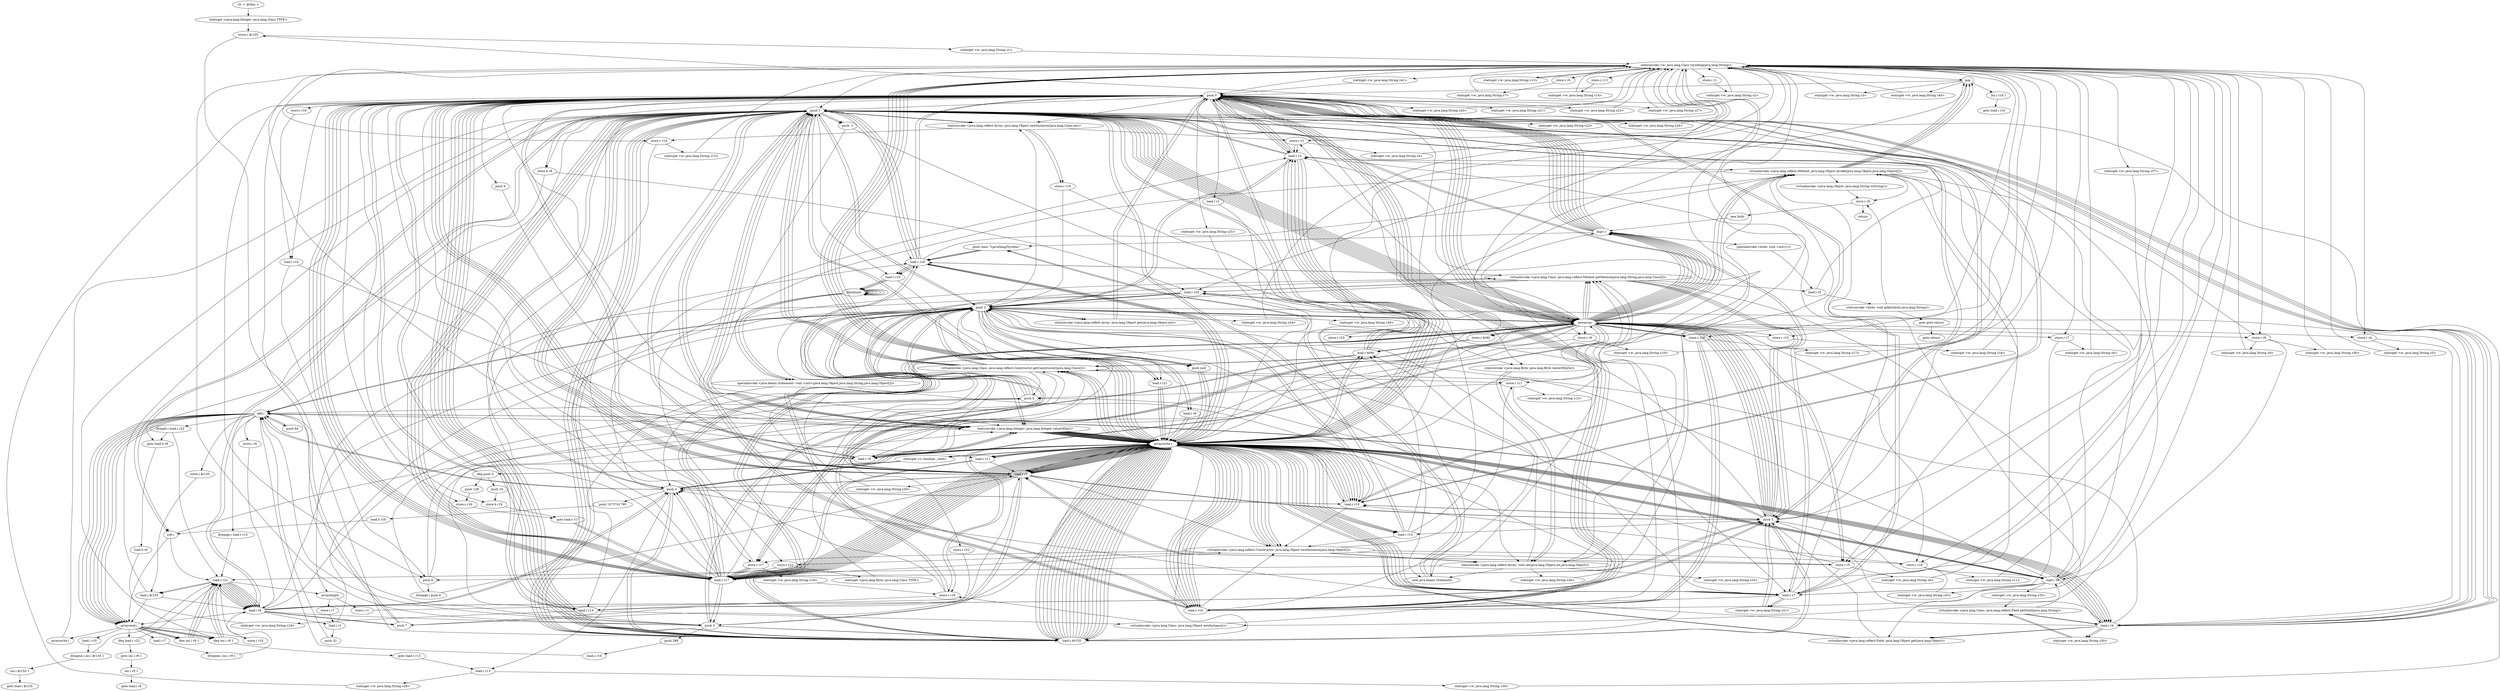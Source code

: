 digraph "" {
    "r0 := @this: s"
    "staticget <java.lang.Integer: java.lang.Class TYPE>"
    "r0 := @this: s"->"staticget <java.lang.Integer: java.lang.Class TYPE>";
    "store.r $r155"
    "staticget <java.lang.Integer: java.lang.Class TYPE>"->"store.r $r155";
    "staticget <w: java.lang.String s1>"
    "store.r $r155"->"staticget <w: java.lang.String s1>";
    "staticinvoke <w: java.lang.Class tzysdmq(java.lang.String)>"
    "staticget <w: java.lang.String s1>"->"staticinvoke <w: java.lang.Class tzysdmq(java.lang.String)>";
    "store.r r1"
    "staticinvoke <w: java.lang.Class tzysdmq(java.lang.String)>"->"store.r r1";
    "staticget <w: java.lang.String s2>"
    "store.r r1"->"staticget <w: java.lang.String s2>";
    "staticget <w: java.lang.String s2>"->"staticinvoke <w: java.lang.Class tzysdmq(java.lang.String)>";
    "pop"
    "staticinvoke <w: java.lang.Class tzysdmq(java.lang.String)>"->"pop";
    "staticget <w: java.lang.String s3>"
    "pop"->"staticget <w: java.lang.String s3>";
    "staticget <w: java.lang.String s3>"->"staticinvoke <w: java.lang.Class tzysdmq(java.lang.String)>";
    "store.r r3"
    "staticinvoke <w: java.lang.Class tzysdmq(java.lang.String)>"->"store.r r3";
    "staticget <w: java.lang.String s4>"
    "store.r r3"->"staticget <w: java.lang.String s4>";
    "staticget <w: java.lang.String s4>"->"staticinvoke <w: java.lang.Class tzysdmq(java.lang.String)>";
    "store.r r4"
    "staticinvoke <w: java.lang.Class tzysdmq(java.lang.String)>"->"store.r r4";
    "staticget <w: java.lang.String s5>"
    "store.r r4"->"staticget <w: java.lang.String s5>";
    "staticget <w: java.lang.String s5>"->"staticinvoke <w: java.lang.Class tzysdmq(java.lang.String)>";
    "store.r r5"
    "staticinvoke <w: java.lang.Class tzysdmq(java.lang.String)>"->"store.r r5";
    "staticget <w: java.lang.String s6>"
    "store.r r5"->"staticget <w: java.lang.String s6>";
    "staticget <w: java.lang.String s6>"->"staticinvoke <w: java.lang.Class tzysdmq(java.lang.String)>";
    "store.r r6"
    "staticinvoke <w: java.lang.Class tzysdmq(java.lang.String)>"->"store.r r6";
    "staticget <w: java.lang.String s7>"
    "store.r r6"->"staticget <w: java.lang.String s7>";
    "staticget <w: java.lang.String s7>"->"staticinvoke <w: java.lang.Class tzysdmq(java.lang.String)>";
    "store.r r7"
    "staticinvoke <w: java.lang.Class tzysdmq(java.lang.String)>"->"store.r r7";
    "staticget <w: java.lang.String s8>"
    "store.r r7"->"staticget <w: java.lang.String s8>";
    "staticget <w: java.lang.String s8>"->"staticinvoke <w: java.lang.Class tzysdmq(java.lang.String)>";
    "store.r r8"
    "staticinvoke <w: java.lang.Class tzysdmq(java.lang.String)>"->"store.r r8";
    "staticget <w: java.lang.String s9>"
    "store.r r8"->"staticget <w: java.lang.String s9>";
    "staticget <w: java.lang.String s9>"->"staticinvoke <w: java.lang.Class tzysdmq(java.lang.String)>";
    "store.r r9"
    "staticinvoke <w: java.lang.Class tzysdmq(java.lang.String)>"->"store.r r9";
    "staticget <w: java.lang.String s10>"
    "store.r r9"->"staticget <w: java.lang.String s10>";
    "staticget <w: java.lang.String s10>"->"staticinvoke <w: java.lang.Class tzysdmq(java.lang.String)>";
    "store.r r10"
    "staticinvoke <w: java.lang.Class tzysdmq(java.lang.String)>"->"store.r r10";
    "staticget <w: java.lang.String s11>"
    "store.r r10"->"staticget <w: java.lang.String s11>";
    "staticget <w: java.lang.String s11>"->"staticinvoke <w: java.lang.Class tzysdmq(java.lang.String)>";
    "store.r r11"
    "staticinvoke <w: java.lang.Class tzysdmq(java.lang.String)>"->"store.r r11";
    "staticget <w: java.lang.String s12>"
    "store.r r11"->"staticget <w: java.lang.String s12>";
    "staticget <w: java.lang.String s12>"->"staticinvoke <w: java.lang.Class tzysdmq(java.lang.String)>";
    "staticget <w: java.lang.String s13>"
    "staticinvoke <w: java.lang.Class tzysdmq(java.lang.String)>"->"staticget <w: java.lang.String s13>";
    "staticget <w: java.lang.String s13>"->"staticinvoke <w: java.lang.Class tzysdmq(java.lang.String)>";
    "store.r r13"
    "staticinvoke <w: java.lang.Class tzysdmq(java.lang.String)>"->"store.r r13";
    "staticget <w: java.lang.String s14>"
    "store.r r13"->"staticget <w: java.lang.String s14>";
    "staticget <w: java.lang.String s14>"->"staticinvoke <w: java.lang.Class tzysdmq(java.lang.String)>";
    "store.r r14"
    "staticinvoke <w: java.lang.Class tzysdmq(java.lang.String)>"->"store.r r14";
    "staticget <w: java.lang.String s15>"
    "store.r r14"->"staticget <w: java.lang.String s15>";
    "staticget <w: java.lang.String s15>"->"staticinvoke <w: java.lang.Class tzysdmq(java.lang.String)>";
    "store.r r15"
    "staticinvoke <w: java.lang.Class tzysdmq(java.lang.String)>"->"store.r r15";
    "staticget <w: java.lang.String s16>"
    "store.r r15"->"staticget <w: java.lang.String s16>";
    "staticget <w: java.lang.String s16>"->"staticinvoke <w: java.lang.Class tzysdmq(java.lang.String)>";
    "store.r r16"
    "staticinvoke <w: java.lang.Class tzysdmq(java.lang.String)>"->"store.r r16";
    "staticget <w: java.lang.String s17>"
    "store.r r16"->"staticget <w: java.lang.String s17>";
    "staticget <w: java.lang.String s17>"->"staticinvoke <w: java.lang.Class tzysdmq(java.lang.String)>";
    "store.r r17"
    "staticinvoke <w: java.lang.Class tzysdmq(java.lang.String)>"->"store.r r17";
    "staticget <w: java.lang.String s18>"
    "store.r r17"->"staticget <w: java.lang.String s18>";
    "store.r r18"
    "staticget <w: java.lang.String s18>"->"store.r r18";
    "push 1"
    "store.r r18"->"push 1";
    "staticinvoke <java.lang.reflect.Array: java.lang.Object newInstance(java.lang.Class,int)>"
    "push 1"->"staticinvoke <java.lang.reflect.Array: java.lang.Object newInstance(java.lang.Class,int)>";
    "store.r r19"
    "staticinvoke <java.lang.reflect.Array: java.lang.Object newInstance(java.lang.Class,int)>"->"store.r r19";
    "new java.beans.Statement"
    "store.r r19"->"new java.beans.Statement";
    "push class \"Ljava/lang/System;\""
    "new java.beans.Statement"->"push class \"Ljava/lang/System;\"";
    "load.r r18"
    "push class \"Ljava/lang/System;\""->"load.r r18";
    "load.r r19"
    "load.r r18"->"load.r r19";
    "checkcast"
    "load.r r19"->"checkcast";
    "checkcast"->"checkcast";
    "checkcast"->"checkcast";
    "specialinvoke <java.beans.Statement: void <init>(java.lang.Object,java.lang.String,java.lang.Object[])>"
    "checkcast"->"specialinvoke <java.beans.Statement: void <init>(java.lang.Object,java.lang.String,java.lang.Object[])>";
    "load.r r5"
    "specialinvoke <java.beans.Statement: void <init>(java.lang.Object,java.lang.String,java.lang.Object[])>"->"load.r r5";
    "load.r r5"->"push 1";
    "newarray"
    "push 1"->"newarray";
    "dup1.r"
    "newarray"->"dup1.r";
    "push 0"
    "dup1.r"->"push 0";
    "load.r $r155"
    "push 0"->"load.r $r155";
    "arraywrite.r"
    "load.r $r155"->"arraywrite.r";
    "virtualinvoke <java.lang.Class: java.lang.reflect.Constructor getConstructor(java.lang.Class[])>"
    "arraywrite.r"->"virtualinvoke <java.lang.Class: java.lang.reflect.Constructor getConstructor(java.lang.Class[])>";
    "virtualinvoke <java.lang.Class: java.lang.reflect.Constructor getConstructor(java.lang.Class[])>"->"push 1";
    "push 1"->"newarray";
    "newarray"->"dup1.r";
    "dup1.r"->"push 0";
    "push 9"
    "push 0"->"push 9";
    "staticinvoke <java.lang.Integer: java.lang.Integer valueOf(int)>"
    "push 9"->"staticinvoke <java.lang.Integer: java.lang.Integer valueOf(int)>";
    "staticinvoke <java.lang.Integer: java.lang.Integer valueOf(int)>"->"arraywrite.r";
    "virtualinvoke <java.lang.reflect.Constructor: java.lang.Object newInstance(java.lang.Object[])>"
    "arraywrite.r"->"virtualinvoke <java.lang.reflect.Constructor: java.lang.Object newInstance(java.lang.Object[])>";
    "store.r r21"
    "virtualinvoke <java.lang.reflect.Constructor: java.lang.Object newInstance(java.lang.Object[])>"->"store.r r21";
    "push 8"
    "store.r r21"->"push 8";
    "push 8"->"newarray";
    "store.r r22"
    "newarray"->"store.r r22";
    "push 7"
    "store.r r22"->"push 7";
    "push 7"->"newarray";
    "store.r r23"
    "newarray"->"store.r r23";
    "load.r r23"
    "store.r r23"->"load.r r23";
    "push 2"
    "load.r r23"->"push 2";
    "push 2"->"new java.beans.Statement";
    "new java.beans.Statement"->"dup1.r";
    "dup1.r"->"push class \"Ljava/lang/System;\"";
    "push class \"Ljava/lang/System;\""->"load.r r18";
    "load.r r18"->"load.r r19";
    "load.r r19"->"checkcast";
    "checkcast"->"checkcast";
    "checkcast"->"checkcast";
    "checkcast"->"specialinvoke <java.beans.Statement: void <init>(java.lang.Object,java.lang.String,java.lang.Object[])>";
    "staticinvoke <java.lang.reflect.Array: void set(java.lang.Object,int,java.lang.Object)>"
    "specialinvoke <java.beans.Statement: void <init>(java.lang.Object,java.lang.String,java.lang.Object[])>"->"staticinvoke <java.lang.reflect.Array: void set(java.lang.Object,int,java.lang.Object)>";
    "staticinvoke <java.lang.reflect.Array: void set(java.lang.Object,int,java.lang.Object)>"->"new java.beans.Statement";
    "new java.beans.Statement"->"push class \"Ljava/lang/System;\"";
    "push class \"Ljava/lang/System;\""->"load.r r18";
    "load.r r18"->"load.r r19";
    "load.r r19"->"checkcast";
    "checkcast"->"checkcast";
    "checkcast"->"checkcast";
    "checkcast"->"specialinvoke <java.beans.Statement: void <init>(java.lang.Object,java.lang.String,java.lang.Object[])>";
    "load.r r14"
    "specialinvoke <java.beans.Statement: void <init>(java.lang.Object,java.lang.String,java.lang.Object[])>"->"load.r r14";
    "virtualinvoke <java.lang.Class: java.lang.Object newInstance()>"
    "load.r r14"->"virtualinvoke <java.lang.Class: java.lang.Object newInstance()>";
    "virtualinvoke <java.lang.Class: java.lang.Object newInstance()>"->"store.r r18";
    "store.r r18"->"load.r r14";
    "staticget <w: java.lang.String s19>"
    "load.r r14"->"staticget <w: java.lang.String s19>";
    "staticget <w: java.lang.String s19>"->"push 1";
    "push 1"->"newarray";
    "newarray"->"dup1.r";
    "dup1.r"->"push 0";
    "staticget <w: java.lang.String s20>"
    "push 0"->"staticget <w: java.lang.String s20>";
    "staticget <w: java.lang.String s20>"->"staticinvoke <w: java.lang.Class tzysdmq(java.lang.String)>";
    "staticinvoke <w: java.lang.Class tzysdmq(java.lang.String)>"->"arraywrite.r";
    "virtualinvoke <java.lang.Class: java.lang.reflect.Method getMethod(java.lang.String,java.lang.Class[])>"
    "arraywrite.r"->"virtualinvoke <java.lang.Class: java.lang.reflect.Method getMethod(java.lang.String,java.lang.Class[])>";
    "virtualinvoke <java.lang.Class: java.lang.reflect.Method getMethod(java.lang.String,java.lang.Class[])>"->"load.r r18";
    "load.r r18"->"push 1";
    "push 1"->"newarray";
    "newarray"->"dup1.r";
    "dup1.r"->"push 0";
    "staticget <w: java.lang.String s21>"
    "push 0"->"staticget <w: java.lang.String s21>";
    "staticget <w: java.lang.String s21>"->"staticinvoke <w: java.lang.Class tzysdmq(java.lang.String)>";
    "staticinvoke <w: java.lang.Class tzysdmq(java.lang.String)>"->"virtualinvoke <java.lang.Class: java.lang.Object newInstance()>";
    "virtualinvoke <java.lang.Class: java.lang.Object newInstance()>"->"arraywrite.r";
    "virtualinvoke <java.lang.reflect.Method: java.lang.Object invoke(java.lang.Object,java.lang.Object[])>"
    "arraywrite.r"->"virtualinvoke <java.lang.reflect.Method: java.lang.Object invoke(java.lang.Object,java.lang.Object[])>";
    "virtualinvoke <java.lang.reflect.Method: java.lang.Object invoke(java.lang.Object,java.lang.Object[])>"->"pop";
    "pop"->"load.r r23";
    "push 3"
    "load.r r23"->"push 3";
    "load.r r15"
    "push 3"->"load.r r15";
    "load.r r15"->"push 1";
    "push 1"->"staticinvoke <java.lang.reflect.Array: java.lang.Object newInstance(java.lang.Class,int)>";
    "staticinvoke <java.lang.reflect.Array: java.lang.Object newInstance(java.lang.Class,int)>"->"store.r r14";
    "store.r r14"->"load.r r14";
    "load.r r14"->"push 0";
    "staticget <w: java.lang.String s22>"
    "push 0"->"staticget <w: java.lang.String s22>";
    "staticget <w: java.lang.String s22>"->"staticinvoke <w: java.lang.Class tzysdmq(java.lang.String)>";
    "staticinvoke <w: java.lang.Class tzysdmq(java.lang.String)>"->"push 0";
    "push 0"->"staticinvoke <java.lang.reflect.Array: java.lang.Object newInstance(java.lang.Class,int)>";
    "staticinvoke <java.lang.reflect.Array: java.lang.Object newInstance(java.lang.Class,int)>"->"store.r r19";
    "store.r r19"->"push 2";
    "push 2"->"newarray";
    "store.r $r80"
    "newarray"->"store.r $r80";
    "load.r $r80"
    "store.r $r80"->"load.r $r80";
    "load.r $r80"->"push 0";
    "load.r r16"
    "push 0"->"load.r r16";
    "load.r r16"->"arraywrite.r";
    "arraywrite.r"->"load.r $r80";
    "load.r $r80"->"push 1";
    "staticget <w: java.lang.String s23>"
    "push 1"->"staticget <w: java.lang.String s23>";
    "staticget <w: java.lang.String s23>"->"staticinvoke <w: java.lang.Class tzysdmq(java.lang.String)>";
    "staticinvoke <w: java.lang.Class tzysdmq(java.lang.String)>"->"arraywrite.r";
    "arraywrite.r"->"load.r r15";
    "load.r r15"->"load.r $r80";
    "load.r $r80"->"virtualinvoke <java.lang.Class: java.lang.reflect.Constructor getConstructor(java.lang.Class[])>";
    "virtualinvoke <java.lang.Class: java.lang.reflect.Constructor getConstructor(java.lang.Class[])>"->"push 2";
    "push 2"->"newarray";
    "newarray"->"store.r r15";
    "store.r r15"->"push 2";
    "push 2"->"newarray";
    "newarray"->"store.r $r80";
    "store.r $r80"->"load.r $r80";
    "load.r $r80"->"push 0";
    "load.r r17"
    "push 0"->"load.r r17";
    "load.r r17"->"arraywrite.r";
    "arraywrite.r"->"load.r $r80";
    "load.r $r80"->"push 1";
    "staticget <w: java.lang.String s24>"
    "push 1"->"staticget <w: java.lang.String s24>";
    "staticget <w: java.lang.String s24>"->"staticinvoke <w: java.lang.Class tzysdmq(java.lang.String)>";
    "staticinvoke <w: java.lang.Class tzysdmq(java.lang.String)>"->"arraywrite.r";
    "arraywrite.r"->"load.r r15";
    "load.r r15"->"push 0";
    "push 0"->"load.r r16";
    "load.r r16"->"load.r $r80";
    "load.r $r80"->"virtualinvoke <java.lang.Class: java.lang.reflect.Constructor getConstructor(java.lang.Class[])>";
    "virtualinvoke <java.lang.Class: java.lang.reflect.Constructor getConstructor(java.lang.Class[])>"->"push 2";
    "push 2"->"newarray";
    "newarray"->"store.r r16";
    "store.r r16"->"load.r r16";
    "load.r r16"->"push 0";
    "push 0"->"load.r r17";
    "load.r r17"->"push 1";
    "push 1"->"newarray";
    "newarray"->"dup1.r";
    "dup1.r"->"push 0";
    "load.r r1"
    "push 0"->"load.r r1";
    "load.r r1"->"arraywrite.r";
    "arraywrite.r"->"virtualinvoke <java.lang.Class: java.lang.reflect.Constructor getConstructor(java.lang.Class[])>";
    "virtualinvoke <java.lang.Class: java.lang.reflect.Constructor getConstructor(java.lang.Class[])>"->"push 1";
    "push 1"->"newarray";
    "newarray"->"dup1.r";
    "dup1.r"->"push 0";
    "staticget <w: java.lang.String s25>"
    "push 0"->"staticget <w: java.lang.String s25>";
    "staticget <w: java.lang.String s25>"->"arraywrite.r";
    "arraywrite.r"->"virtualinvoke <java.lang.reflect.Constructor: java.lang.Object newInstance(java.lang.Object[])>";
    "virtualinvoke <java.lang.reflect.Constructor: java.lang.Object newInstance(java.lang.Object[])>"->"arraywrite.r";
    "arraywrite.r"->"load.r r16";
    "load.r r16"->"push 1";
    "push 1"->"load.r r19";
    "load.r r19"->"arraywrite.r";
    "arraywrite.r"->"load.r r16";
    "load.r r16"->"virtualinvoke <java.lang.reflect.Constructor: java.lang.Object newInstance(java.lang.Object[])>";
    "virtualinvoke <java.lang.reflect.Constructor: java.lang.Object newInstance(java.lang.Object[])>"->"arraywrite.r";
    "arraywrite.r"->"load.r r15";
    "load.r r15"->"push 1";
    "push 1"->"load.r r18";
    "load.r r18"->"arraywrite.r";
    "arraywrite.r"->"load.r r15";
    "load.r r15"->"virtualinvoke <java.lang.reflect.Constructor: java.lang.Object newInstance(java.lang.Object[])>";
    "virtualinvoke <java.lang.reflect.Constructor: java.lang.Object newInstance(java.lang.Object[])>"->"staticinvoke <java.lang.reflect.Array: void set(java.lang.Object,int,java.lang.Object)>";
    "staticget <w: java.lang.String s26>"
    "staticinvoke <java.lang.reflect.Array: void set(java.lang.Object,int,java.lang.Object)>"->"staticget <w: java.lang.String s26>";
    "staticget <w: java.lang.String s26>"->"staticinvoke <w: java.lang.Class tzysdmq(java.lang.String)>";
    "staticinvoke <w: java.lang.Class tzysdmq(java.lang.String)>"->"push 1";
    "push 1"->"newarray";
    "newarray"->"dup1.r";
    "dup1.r"->"push 0";
    "staticget <w: java.lang.String s27>"
    "push 0"->"staticget <w: java.lang.String s27>";
    "staticget <w: java.lang.String s27>"->"staticinvoke <w: java.lang.Class tzysdmq(java.lang.String)>";
    "staticinvoke <w: java.lang.Class tzysdmq(java.lang.String)>"->"arraywrite.r";
    "arraywrite.r"->"virtualinvoke <java.lang.Class: java.lang.reflect.Constructor getConstructor(java.lang.Class[])>";
    "virtualinvoke <java.lang.Class: java.lang.reflect.Constructor getConstructor(java.lang.Class[])>"->"push 1";
    "push 1"->"newarray";
    "newarray"->"dup1.r";
    "dup1.r"->"push 0";
    "push 0"->"load.r r14";
    "load.r r14"->"arraywrite.r";
    "arraywrite.r"->"virtualinvoke <java.lang.reflect.Constructor: java.lang.Object newInstance(java.lang.Object[])>";
    "virtualinvoke <java.lang.reflect.Constructor: java.lang.Object newInstance(java.lang.Object[])>"->"staticinvoke <java.lang.reflect.Array: void set(java.lang.Object,int,java.lang.Object)>";
    "staticinvoke <java.lang.reflect.Array: void set(java.lang.Object,int,java.lang.Object)>"->"load.r r23";
    "push 4"
    "load.r r23"->"push 4";
    "load.r r13"
    "push 4"->"load.r r13";
    "staticget <w: java.lang.String s28>"
    "load.r r13"->"staticget <w: java.lang.String s28>";
    "staticget <w: java.lang.String s28>"->"push 0";
    "push 0"->"newarray";
    "newarray"->"virtualinvoke <java.lang.Class: java.lang.reflect.Method getMethod(java.lang.String,java.lang.Class[])>";
    "virtualinvoke <java.lang.Class: java.lang.reflect.Method getMethod(java.lang.String,java.lang.Class[])>"->"load.r r23";
    "load.r r23"->"push 2";
    "staticinvoke <java.lang.reflect.Array: java.lang.Object get(java.lang.Object,int)>"
    "push 2"->"staticinvoke <java.lang.reflect.Array: java.lang.Object get(java.lang.Object,int)>";
    "staticinvoke <java.lang.reflect.Array: java.lang.Object get(java.lang.Object,int)>"->"push 0";
    "push 0"->"newarray";
    "newarray"->"virtualinvoke <java.lang.reflect.Method: java.lang.Object invoke(java.lang.Object,java.lang.Object[])>";
    "virtualinvoke <java.lang.reflect.Method: java.lang.Object invoke(java.lang.Object,java.lang.Object[])>"->"staticinvoke <java.lang.reflect.Array: void set(java.lang.Object,int,java.lang.Object)>";
    "load.r r22"
    "staticinvoke <java.lang.reflect.Array: void set(java.lang.Object,int,java.lang.Object)>"->"load.r r22";
    "arraylength"
    "load.r r22"->"arraylength";
    "store.i r1"
    "arraylength"->"store.i r1";
    "store.i r1"->"load.r r5";
    "load.r r5"->"push 1";
    "push 1"->"newarray";
    "newarray"->"dup1.r";
    "dup1.r"->"push 0";
    "push 0"->"load.r $r155";
    "load.r $r155"->"arraywrite.r";
    "arraywrite.r"->"virtualinvoke <java.lang.Class: java.lang.reflect.Constructor getConstructor(java.lang.Class[])>";
    "virtualinvoke <java.lang.Class: java.lang.reflect.Constructor getConstructor(java.lang.Class[])>"->"push 1";
    "push 1"->"newarray";
    "newarray"->"dup1.r";
    "dup1.r"->"push 0";
    "push 0"->"push 8";
    "push 8"->"staticinvoke <java.lang.Integer: java.lang.Integer valueOf(int)>";
    "staticinvoke <java.lang.Integer: java.lang.Integer valueOf(int)>"->"arraywrite.r";
    "arraywrite.r"->"virtualinvoke <java.lang.reflect.Constructor: java.lang.Object newInstance(java.lang.Object[])>";
    "virtualinvoke <java.lang.reflect.Constructor: java.lang.Object newInstance(java.lang.Object[])>"->"store.r r17";
    "store.r r17"->"push 0";
    "store.i r16"
    "push 0"->"store.i r16";
    "load.i r16"
    "store.i r16"->"load.i r16";
    "load.i r16"->"push 8";
    "ifcmpge.i push 6"
    "push 8"->"ifcmpge.i push 6";
    "ifcmpge.i push 6"->"load.r r5";
    "staticget <w: java.lang.String s29>"
    "load.r r5"->"staticget <w: java.lang.String s29>";
    "staticget <w: java.lang.String s29>"->"push 2";
    "push 2"->"newarray";
    "newarray"->"store.r r18";
    "store.r r18"->"load.r r18";
    "load.r r18"->"push 0";
    "push 0"->"load.r $r155";
    "load.r $r155"->"arraywrite.r";
    "arraywrite.r"->"load.r r18";
    "load.r r18"->"push 1";
    "push 1"->"load.r $r155";
    "load.r $r155"->"arraywrite.r";
    "arraywrite.r"->"load.r r18";
    "load.r r18"->"virtualinvoke <java.lang.Class: java.lang.reflect.Method getMethod(java.lang.String,java.lang.Class[])>";
    "virtualinvoke <java.lang.Class: java.lang.reflect.Method getMethod(java.lang.String,java.lang.Class[])>"->"push 2";
    "push 2"->"newarray";
    "newarray"->"store.r r18";
    "store.r r18"->"load.r r18";
    "load.r r18"->"push 0";
    "push 0"->"load.i r16";
    "load.i r16"->"staticinvoke <java.lang.Integer: java.lang.Integer valueOf(int)>";
    "staticinvoke <java.lang.Integer: java.lang.Integer valueOf(int)>"->"arraywrite.r";
    "arraywrite.r"->"load.r r18";
    "load.r r18"->"push 1";
    "push -1"
    "push 1"->"push -1";
    "push -1"->"staticinvoke <java.lang.Integer: java.lang.Integer valueOf(int)>";
    "staticinvoke <java.lang.Integer: java.lang.Integer valueOf(int)>"->"arraywrite.r";
    "arraywrite.r"->"load.r r17";
    "load.r r17"->"load.r r18";
    "load.r r18"->"virtualinvoke <java.lang.reflect.Method: java.lang.Object invoke(java.lang.Object,java.lang.Object[])>";
    "virtualinvoke <java.lang.reflect.Method: java.lang.Object invoke(java.lang.Object,java.lang.Object[])>"->"pop";
    "inc.i r16 1"
    "pop"->"inc.i r16 1";
    "goto load.i r16"
    "inc.i r16 1"->"goto load.i r16";
    "store.r r0"
    "virtualinvoke <java.lang.reflect.Method: java.lang.Object invoke(java.lang.Object,java.lang.Object[])>"->"store.r r0";
    "return"
    "store.r r0"->"return";
    "push 6"
    "ifcmpge.i push 6"->"push 6";
    "push 6"->"newarray";
    "newarray"->"store.r r5";
    "store.r r5"->"load.r r5";
    "load.r r5"->"push 0";
    "push 0"->"load.r $r155";
    "load.r $r155"->"arraywrite.r";
    "arraywrite.r"->"load.r r5";
    "load.r r5"->"push 1";
    "push 1"->"load.r $r155";
    "load.r $r155"->"arraywrite.r";
    "arraywrite.r"->"load.r r5";
    "load.r r5"->"push 2";
    "push 2"->"load.r $r155";
    "load.r $r155"->"arraywrite.r";
    "arraywrite.r"->"load.r r5";
    "load.r r5"->"push 3";
    "push 3"->"load.r $r155";
    "load.r $r155"->"arraywrite.r";
    "arraywrite.r"->"load.r r5";
    "load.r r5"->"push 4";
    "push 4"->"load.r $r155";
    "load.r $r155"->"arraywrite.r";
    "arraywrite.r"->"load.r r5";
    "push 5"
    "load.r r5"->"push 5";
    "push 5"->"load.r $r155";
    "load.r $r155"->"arraywrite.r";
    "load.r r11"
    "arraywrite.r"->"load.r r11";
    "load.r r11"->"load.r r5";
    "load.r r5"->"virtualinvoke <java.lang.Class: java.lang.reflect.Constructor getConstructor(java.lang.Class[])>";
    "virtualinvoke <java.lang.Class: java.lang.reflect.Constructor getConstructor(java.lang.Class[])>"->"push 6";
    "push 6"->"newarray";
    "newarray"->"store.r r5";
    "store.r r5"->"load.r r5";
    "load.r r5"->"push 0";
    "load.r r4"
    "push 0"->"load.r r4";
    "staticget <w: java.lang.String s30>"
    "load.r r4"->"staticget <w: java.lang.String s30>";
    "virtualinvoke <java.lang.Class: java.lang.reflect.Field getField(java.lang.String)>"
    "staticget <w: java.lang.String s30>"->"virtualinvoke <java.lang.Class: java.lang.reflect.Field getField(java.lang.String)>";
    "virtualinvoke <java.lang.Class: java.lang.reflect.Field getField(java.lang.String)>"->"load.r r4";
    "virtualinvoke <java.lang.reflect.Field: java.lang.Object get(java.lang.Object)>"
    "load.r r4"->"virtualinvoke <java.lang.reflect.Field: java.lang.Object get(java.lang.Object)>";
    "virtualinvoke <java.lang.reflect.Field: java.lang.Object get(java.lang.Object)>"->"arraywrite.r";
    "arraywrite.r"->"load.r r5";
    "load.r r5"->"push 1";
    "push 1"->"push 4";
    "push 4"->"staticinvoke <java.lang.Integer: java.lang.Integer valueOf(int)>";
    "staticinvoke <java.lang.Integer: java.lang.Integer valueOf(int)>"->"arraywrite.r";
    "arraywrite.r"->"load.r r5";
    "load.r r5"->"push 2";
    "push 2"->"push 1";
    "push 1"->"staticinvoke <java.lang.Integer: java.lang.Integer valueOf(int)>";
    "staticinvoke <java.lang.Integer: java.lang.Integer valueOf(int)>"->"arraywrite.r";
    "arraywrite.r"->"load.r r5";
    "load.r r5"->"push 3";
    "push 3"->"push 1";
    "push 1"->"staticinvoke <java.lang.Integer: java.lang.Integer valueOf(int)>";
    "staticinvoke <java.lang.Integer: java.lang.Integer valueOf(int)>"->"arraywrite.r";
    "arraywrite.r"->"load.r r5";
    "load.r r5"->"push 4";
    "push 4"->"push 4";
    "push 4"->"staticinvoke <java.lang.Integer: java.lang.Integer valueOf(int)>";
    "staticinvoke <java.lang.Integer: java.lang.Integer valueOf(int)>"->"arraywrite.r";
    "arraywrite.r"->"load.r r5";
    "load.r r5"->"push 5";
    "push 5"->"push 0";
    "push 0"->"staticinvoke <java.lang.Integer: java.lang.Integer valueOf(int)>";
    "staticinvoke <java.lang.Integer: java.lang.Integer valueOf(int)>"->"arraywrite.r";
    "arraywrite.r"->"load.r r5";
    "load.r r5"->"virtualinvoke <java.lang.reflect.Constructor: java.lang.Object newInstance(java.lang.Object[])>";
    "virtualinvoke <java.lang.reflect.Constructor: java.lang.Object newInstance(java.lang.Object[])>"->"store.r r5";
    "load.r r7"
    "store.r r5"->"load.r r7";
    "staticget <w: java.lang.String s31>"
    "load.r r7"->"staticget <w: java.lang.String s31>";
    "staticget <w: java.lang.String s31>"->"push 3";
    "push 3"->"newarray";
    "newarray"->"store.r r16";
    "store.r r16"->"load.r r16";
    "load.r r16"->"push 0";
    "load.r r3"
    "push 0"->"load.r r3";
    "load.r r3"->"arraywrite.r";
    "arraywrite.r"->"load.r r16";
    "load.r r16"->"push 1";
    "push 1"->"load.r r4";
    "load.r r4"->"arraywrite.r";
    "arraywrite.r"->"load.r r16";
    "load.r r16"->"push 2";
    "load.r r6"
    "push 2"->"load.r r6";
    "load.r r6"->"arraywrite.r";
    "arraywrite.r"->"load.r r16";
    "load.r r16"->"virtualinvoke <java.lang.Class: java.lang.reflect.Method getMethod(java.lang.String,java.lang.Class[])>";
    "virtualinvoke <java.lang.Class: java.lang.reflect.Method getMethod(java.lang.String,java.lang.Class[])>"->"push 3";
    "push 3"->"newarray";
    "newarray"->"store.r r16";
    "store.r r16"->"load.r r16";
    "load.r r16"->"push 0";
    "push 0"->"load.r r5";
    "load.r r5"->"arraywrite.r";
    "arraywrite.r"->"load.r r16";
    "load.r r16"->"push 1";
    "push 1"->"load.r r17";
    "load.r r17"->"arraywrite.r";
    "arraywrite.r"->"load.r r16";
    "load.r r16"->"push 2";
    "push null"
    "push 2"->"push null";
    "push null"->"arraywrite.r";
    "arraywrite.r"->"load.r r7";
    "load.r r7"->"load.r r16";
    "load.r r16"->"virtualinvoke <java.lang.reflect.Method: java.lang.Object invoke(java.lang.Object,java.lang.Object[])>";
    "virtualinvoke <java.lang.reflect.Method: java.lang.Object invoke(java.lang.Object,java.lang.Object[])>"->"store.r r5";
    "store.r r5"->"push 6";
    "push 6"->"newarray";
    "newarray"->"store.r r17";
    "store.r r17"->"load.r r17";
    "load.r r17"->"push 0";
    "push 0"->"load.r $r155";
    "load.r $r155"->"arraywrite.r";
    "arraywrite.r"->"load.r r17";
    "load.r r17"->"push 1";
    "push 1"->"load.r $r155";
    "load.r $r155"->"arraywrite.r";
    "arraywrite.r"->"load.r r17";
    "load.r r17"->"push 2";
    "push 2"->"load.r $r155";
    "load.r $r155"->"arraywrite.r";
    "arraywrite.r"->"load.r r17";
    "load.r r17"->"push 3";
    "push 3"->"load.r $r155";
    "load.r $r155"->"arraywrite.r";
    "arraywrite.r"->"load.r r17";
    "load.r r17"->"push 4";
    "push 4"->"load.r $r155";
    "load.r $r155"->"arraywrite.r";
    "arraywrite.r"->"load.r r17";
    "load.r r17"->"push 5";
    "push 5"->"load.r $r155";
    "load.r $r155"->"arraywrite.r";
    "arraywrite.r"->"load.r r11";
    "load.r r11"->"load.r r17";
    "load.r r17"->"virtualinvoke <java.lang.Class: java.lang.reflect.Constructor getConstructor(java.lang.Class[])>";
    "virtualinvoke <java.lang.Class: java.lang.reflect.Constructor getConstructor(java.lang.Class[])>"->"store.r r11";
    "store.r r11"->"push 6";
    "push 6"->"newarray";
    "newarray"->"store.r r17";
    "store.r r17"->"load.r r17";
    "load.r r17"->"push 0";
    "push 0"->"load.r r4";
    "load.r r4"->"staticget <w: java.lang.String s30>";
    "staticget <w: java.lang.String s30>"->"virtualinvoke <java.lang.Class: java.lang.reflect.Field getField(java.lang.String)>";
    "virtualinvoke <java.lang.Class: java.lang.reflect.Field getField(java.lang.String)>"->"load.r r4";
    "load.r r4"->"virtualinvoke <java.lang.reflect.Field: java.lang.Object get(java.lang.Object)>";
    "virtualinvoke <java.lang.reflect.Field: java.lang.Object get(java.lang.Object)>"->"arraywrite.r";
    "arraywrite.r"->"load.r r17";
    "load.r r17"->"push 1";
    "push 1"->"push 4";
    "push 4"->"staticinvoke <java.lang.Integer: java.lang.Integer valueOf(int)>";
    "staticinvoke <java.lang.Integer: java.lang.Integer valueOf(int)>"->"arraywrite.r";
    "arraywrite.r"->"load.r r17";
    "load.r r17"->"push 2";
    "push 2"->"push 2";
    "push 2"->"staticinvoke <java.lang.Integer: java.lang.Integer valueOf(int)>";
    "staticinvoke <java.lang.Integer: java.lang.Integer valueOf(int)>"->"arraywrite.r";
    "arraywrite.r"->"load.r r17";
    "load.r r17"->"push 3";
    "push 3"->"push 1";
    "push 1"->"staticinvoke <java.lang.Integer: java.lang.Integer valueOf(int)>";
    "staticinvoke <java.lang.Integer: java.lang.Integer valueOf(int)>"->"arraywrite.r";
    "staticget <s: boolean _is64>"
    "arraywrite.r"->"staticget <s: boolean _is64>";
    "ifeq push 0"
    "staticget <s: boolean _is64>"->"ifeq push 0";
    "push 16"
    "ifeq push 0"->"push 16";
    "store.b r16"
    "push 16"->"store.b r16";
    "goto load.r r17"
    "store.b r16"->"goto load.r r17";
    "goto load.r r17"->"load.r r17";
    "load.r r17"->"push 4";
    "push 1073741789"
    "push 4"->"push 1073741789";
    "load.b r16"
    "push 1073741789"->"load.b r16";
    "sub.i"
    "load.b r16"->"sub.i";
    "sub.i"->"staticinvoke <java.lang.Integer: java.lang.Integer valueOf(int)>";
    "staticinvoke <java.lang.Integer: java.lang.Integer valueOf(int)>"->"arraywrite.r";
    "arraywrite.r"->"staticget <s: boolean _is64>";
    "staticget <s: boolean _is64>"->"ifeq push 0";
    "push 128"
    "ifeq push 0"->"push 128";
    "store.s r16"
    "push 128"->"store.s r16";
    "store.s r16"->"goto load.r r17";
    "goto load.r r17"->"load.r r17";
    "load.r r17"->"push 5";
    "push 288"
    "push 5"->"push 288";
    "load.s r16"
    "push 288"->"load.s r16";
    "add.i"
    "load.s r16"->"add.i";
    "add.i"->"staticinvoke <java.lang.Integer: java.lang.Integer valueOf(int)>";
    "staticinvoke <java.lang.Integer: java.lang.Integer valueOf(int)>"->"arraywrite.r";
    "arraywrite.r"->"load.r r11";
    "load.r r11"->"load.r r17";
    "load.r r17"->"virtualinvoke <java.lang.reflect.Constructor: java.lang.Object newInstance(java.lang.Object[])>";
    "virtualinvoke <java.lang.reflect.Constructor: java.lang.Object newInstance(java.lang.Object[])>"->"store.r r11";
    "store.r r11"->"load.r r7";
    "load.r r7"->"staticget <w: java.lang.String s31>";
    "staticget <w: java.lang.String s31>"->"push 3";
    "push 3"->"newarray";
    "newarray"->"store.r r17";
    "store.r r17"->"load.r r17";
    "load.r r17"->"push 0";
    "push 0"->"load.r r3";
    "load.r r3"->"arraywrite.r";
    "arraywrite.r"->"load.r r17";
    "load.r r17"->"push 1";
    "push 1"->"load.r r4";
    "load.r r4"->"arraywrite.r";
    "arraywrite.r"->"load.r r17";
    "load.r r17"->"push 2";
    "push 2"->"load.r r6";
    "load.r r6"->"arraywrite.r";
    "arraywrite.r"->"load.r r17";
    "load.r r17"->"virtualinvoke <java.lang.Class: java.lang.reflect.Method getMethod(java.lang.String,java.lang.Class[])>";
    "virtualinvoke <java.lang.Class: java.lang.reflect.Method getMethod(java.lang.String,java.lang.Class[])>"->"push 3";
    "push 3"->"newarray";
    "newarray"->"store.r r3";
    "store.r r3"->"load.r r3";
    "load.r r3"->"push 0";
    "push 0"->"load.r r11";
    "load.r r11"->"arraywrite.r";
    "arraywrite.r"->"load.r r3";
    "load.r r3"->"push 1";
    "load.r r21"
    "push 1"->"load.r r21";
    "load.r r21"->"arraywrite.r";
    "arraywrite.r"->"load.r r3";
    "load.r r3"->"push 2";
    "push 2"->"push null";
    "push null"->"arraywrite.r";
    "arraywrite.r"->"load.r r7";
    "load.r r7"->"load.r r3";
    "load.r r3"->"virtualinvoke <java.lang.reflect.Method: java.lang.Object invoke(java.lang.Object,java.lang.Object[])>";
    "virtualinvoke <java.lang.reflect.Method: java.lang.Object invoke(java.lang.Object,java.lang.Object[])>"->"store.r r21";
    "staticget <java.lang.Byte: java.lang.Class TYPE>"
    "store.r r21"->"staticget <java.lang.Byte: java.lang.Class TYPE>";
    "staticget <java.lang.Byte: java.lang.Class TYPE>"->"push 2";
    "push 2"->"staticinvoke <java.lang.reflect.Array: java.lang.Object newInstance(java.lang.Class,int)>";
    "staticinvoke <java.lang.reflect.Array: java.lang.Object newInstance(java.lang.Class,int)>"->"store.r r3";
    "store.r r3"->"load.r r3";
    "load.r r3"->"push 0";
    "push 0"->"push 0";
    "staticinvoke <java.lang.Byte: java.lang.Byte valueOf(byte)>"
    "push 0"->"staticinvoke <java.lang.Byte: java.lang.Byte valueOf(byte)>";
    "staticinvoke <java.lang.Byte: java.lang.Byte valueOf(byte)>"->"staticinvoke <java.lang.reflect.Array: void set(java.lang.Object,int,java.lang.Object)>";
    "staticinvoke <java.lang.reflect.Array: void set(java.lang.Object,int,java.lang.Object)>"->"load.r r3";
    "load.r r3"->"push 1";
    "push 1"->"push -1";
    "push -1"->"staticinvoke <java.lang.Byte: java.lang.Byte valueOf(byte)>";
    "staticinvoke <java.lang.Byte: java.lang.Byte valueOf(byte)>"->"staticinvoke <java.lang.reflect.Array: void set(java.lang.Object,int,java.lang.Object)>";
    "staticget <w: java.lang.String s32>"
    "staticinvoke <java.lang.reflect.Array: void set(java.lang.Object,int,java.lang.Object)>"->"staticget <w: java.lang.String s32>";
    "staticget <w: java.lang.String s32>"->"staticinvoke <w: java.lang.Class tzysdmq(java.lang.String)>";
    "staticinvoke <w: java.lang.Class tzysdmq(java.lang.String)>"->"push 5";
    "push 5"->"newarray";
    "newarray"->"store.r r4";
    "store.r r4"->"load.r r4";
    "load.r r4"->"push 0";
    "push 0"->"load.r $r155";
    "load.r $r155"->"arraywrite.r";
    "arraywrite.r"->"load.r r4";
    "load.r r4"->"push 1";
    "push 1"->"load.r $r155";
    "load.r $r155"->"arraywrite.r";
    "arraywrite.r"->"load.r r4";
    "load.r r4"->"push 2";
    "load.r r10"
    "push 2"->"load.r r10";
    "load.r r10"->"arraywrite.r";
    "arraywrite.r"->"load.r r4";
    "load.r r4"->"push 3";
    "push 3"->"load.r r10";
    "load.r r10"->"arraywrite.r";
    "arraywrite.r"->"load.r r4";
    "load.r r4"->"push 4";
    "push 4"->"load.r r10";
    "load.r r10"->"arraywrite.r";
    "arraywrite.r"->"load.r r4";
    "load.r r4"->"virtualinvoke <java.lang.Class: java.lang.reflect.Constructor getConstructor(java.lang.Class[])>";
    "virtualinvoke <java.lang.Class: java.lang.reflect.Constructor getConstructor(java.lang.Class[])>"->"push 5";
    "push 5"->"newarray";
    "newarray"->"store.r r10";
    "store.r r10"->"load.r r10";
    "load.r r10"->"push 0";
    "push 0"->"push 1";
    "push 1"->"staticinvoke <java.lang.Integer: java.lang.Integer valueOf(int)>";
    "staticinvoke <java.lang.Integer: java.lang.Integer valueOf(int)>"->"arraywrite.r";
    "arraywrite.r"->"load.r r10";
    "load.r r10"->"push 1";
    "push 1"->"push 2";
    "push 2"->"staticinvoke <java.lang.Integer: java.lang.Integer valueOf(int)>";
    "staticinvoke <java.lang.Integer: java.lang.Integer valueOf(int)>"->"arraywrite.r";
    "arraywrite.r"->"load.r r10";
    "load.r r10"->"push 2";
    "push 2"->"load.r r3";
    "load.r r3"->"arraywrite.r";
    "arraywrite.r"->"load.r r10";
    "load.r r10"->"push 3";
    "push 3"->"load.r r3";
    "load.r r3"->"arraywrite.r";
    "arraywrite.r"->"load.r r10";
    "load.r r10"->"push 4";
    "push 4"->"load.r r3";
    "load.r r3"->"arraywrite.r";
    "arraywrite.r"->"load.r r10";
    "load.r r10"->"virtualinvoke <java.lang.reflect.Constructor: java.lang.Object newInstance(java.lang.Object[])>";
    "virtualinvoke <java.lang.reflect.Constructor: java.lang.Object newInstance(java.lang.Object[])>"->"store.r r10";
    "load.r r8"
    "store.r r10"->"load.r r8";
    "staticget <w: java.lang.String s33>"
    "load.r r8"->"staticget <w: java.lang.String s33>";
    "staticget <w: java.lang.String s33>"->"push 3";
    "push 3"->"newarray";
    "newarray"->"store.r $r155";
    "store.r $r155"->"load.r $r155";
    "load.r $r155"->"push 0";
    "load.r r9"
    "push 0"->"load.r r9";
    "load.r r9"->"arraywrite.r";
    "arraywrite.r"->"load.r $r155";
    "load.r $r155"->"push 1";
    "push 1"->"load.r r9";
    "load.r r9"->"arraywrite.r";
    "arraywrite.r"->"load.r $r155";
    "load.r $r155"->"push 2";
    "staticget <w: java.lang.String s34>"
    "push 2"->"staticget <w: java.lang.String s34>";
    "staticget <w: java.lang.String s34>"->"staticinvoke <w: java.lang.Class tzysdmq(java.lang.String)>";
    "staticinvoke <w: java.lang.Class tzysdmq(java.lang.String)>"->"arraywrite.r";
    "arraywrite.r"->"load.r $r155";
    "load.r $r155"->"virtualinvoke <java.lang.Class: java.lang.reflect.Method getMethod(java.lang.String,java.lang.Class[])>";
    "virtualinvoke <java.lang.Class: java.lang.reflect.Method getMethod(java.lang.String,java.lang.Class[])>"->"load.r r8";
    "staticget <w: java.lang.String s35>"
    "load.r r8"->"staticget <w: java.lang.String s35>";
    "staticget <w: java.lang.String s35>"->"virtualinvoke <java.lang.Class: java.lang.reflect.Field getField(java.lang.String)>";
    "virtualinvoke <java.lang.Class: java.lang.reflect.Field getField(java.lang.String)>"->"load.r r8";
    "load.r r8"->"virtualinvoke <java.lang.reflect.Field: java.lang.Object get(java.lang.Object)>";
    "virtualinvoke <java.lang.reflect.Field: java.lang.Object get(java.lang.Object)>"->"push 3";
    "push 3"->"newarray";
    "newarray"->"store.r r8";
    "store.r r8"->"load.r r8";
    "load.r r8"->"push 0";
    "push 0"->"load.r r10";
    "load.r r10"->"arraywrite.r";
    "arraywrite.r"->"load.r r8";
    "load.r r8"->"push 1";
    "push 1"->"load.r r10";
    "load.r r10"->"arraywrite.r";
    "arraywrite.r"->"load.r r8";
    "load.r r8"->"push 2";
    "push 2"->"push null";
    "push null"->"arraywrite.r";
    "arraywrite.r"->"load.r r8";
    "load.r r8"->"virtualinvoke <java.lang.reflect.Method: java.lang.Object invoke(java.lang.Object,java.lang.Object[])>";
    "virtualinvoke <java.lang.reflect.Method: java.lang.Object invoke(java.lang.Object,java.lang.Object[])>"->"store.r r8";
    "staticget <w: java.lang.String s36>"
    "store.r r8"->"staticget <w: java.lang.String s36>";
    "staticget <w: java.lang.String s36>"->"staticinvoke <w: java.lang.Class tzysdmq(java.lang.String)>";
    "staticget <w: java.lang.String s37>"
    "staticinvoke <w: java.lang.Class tzysdmq(java.lang.String)>"->"staticget <w: java.lang.String s37>";
    "staticget <w: java.lang.String s37>"->"push 3";
    "push 3"->"newarray";
    "newarray"->"store.r r9";
    "store.r r9"->"load.r r9";
    "load.r r9"->"push 0";
    "push 0"->"load.r r7";
    "load.r r7"->"arraywrite.r";
    "arraywrite.r"->"load.r r9";
    "load.r r9"->"push 1";
    "push 1"->"load.r r7";
    "load.r r7"->"arraywrite.r";
    "arraywrite.r"->"load.r r9";
    "load.r r9"->"push 2";
    "staticget <w: java.lang.String s38>"
    "push 2"->"staticget <w: java.lang.String s38>";
    "staticget <w: java.lang.String s38>"->"staticinvoke <w: java.lang.Class tzysdmq(java.lang.String)>";
    "staticinvoke <w: java.lang.Class tzysdmq(java.lang.String)>"->"arraywrite.r";
    "arraywrite.r"->"load.r r9";
    "load.r r9"->"virtualinvoke <java.lang.Class: java.lang.reflect.Method getMethod(java.lang.String,java.lang.Class[])>";
    "virtualinvoke <java.lang.Class: java.lang.reflect.Method getMethod(java.lang.String,java.lang.Class[])>"->"push 3";
    "push 3"->"newarray";
    "newarray"->"store.r r7";
    "store.r r7"->"load.r r7";
    "load.r r7"->"push 0";
    "push 0"->"load.r r5";
    "load.r r5"->"arraywrite.r";
    "arraywrite.r"->"load.r r7";
    "load.r r7"->"push 1";
    "push 1"->"load.r r21";
    "load.r r21"->"arraywrite.r";
    "arraywrite.r"->"load.r r7";
    "load.r r7"->"push 2";
    "push 2"->"load.r r21";
    "load.r r21"->"arraywrite.r";
    "arraywrite.r"->"load.r r8";
    "load.r r8"->"load.r r7";
    "load.r r7"->"virtualinvoke <java.lang.reflect.Method: java.lang.Object invoke(java.lang.Object,java.lang.Object[])>";
    "virtualinvoke <java.lang.reflect.Method: java.lang.Object invoke(java.lang.Object,java.lang.Object[])>"->"pop";
    "pop"->"push 0";
    "store.b r8"
    "push 0"->"store.b r8";
    "store.b r8"->"load.r r23";
    "load.r r23"->"arraylength";
    "store.i r7"
    "arraylength"->"store.i r7";
    "load.i r1"
    "store.i r7"->"load.i r1";
    "load.i r1"->"push 2";
    "push 2"->"add.i";
    "store.i r9"
    "add.i"->"store.i r9";
    "load.i r9"
    "store.i r9"->"load.i r9";
    "load.i r9"->"load.i r1";
    "push 32"
    "load.i r1"->"push 32";
    "push 32"->"add.i";
    "ifcmpge.i load.r r13"
    "add.i"->"ifcmpge.i load.r r13";
    "ifcmpge.i load.r r13"->"load.r r22";
    "load.r r22"->"load.i r9";
    "load.i r9"->"push 1";
    "push 1"->"sub.i";
    "arrayread.i"
    "sub.i"->"arrayread.i";
    "load.i r7"
    "arrayread.i"->"load.i r7";
    "ifcmpne.i inc.i r9 1"
    "load.i r7"->"ifcmpne.i inc.i r9 1";
    "ifcmpne.i inc.i r9 1"->"load.r r22";
    "load.r r22"->"load.i r9";
    "load.i r9"->"arrayread.i";
    "ifne inc.i r9 1"
    "arrayread.i"->"ifne inc.i r9 1";
    "ifne inc.i r9 1"->"load.r r22";
    "load.r r22"->"load.i r9";
    "load.i r9"->"push 1";
    "push 1"->"add.i";
    "add.i"->"arrayread.i";
    "arrayread.i"->"ifne inc.i r9 1";
    "ifne inc.i r9 1"->"load.r r22";
    "load.r r22"->"load.i r9";
    "load.i r9"->"push 2";
    "push 2"->"add.i";
    "add.i"->"arrayread.i";
    "ifeq inc.i r9 1"
    "arrayread.i"->"ifeq inc.i r9 1";
    "ifeq inc.i r9 1"->"load.r r22";
    "load.r r22"->"load.i r9";
    "load.i r9"->"push 3";
    "push 3"->"add.i";
    "add.i"->"arrayread.i";
    "arrayread.i"->"ifeq inc.i r9 1";
    "ifeq inc.i r9 1"->"load.r r22";
    "load.r r22"->"load.i r9";
    "load.i r9"->"push 4";
    "push 4"->"add.i";
    "add.i"->"arrayread.i";
    "arrayread.i"->"ifeq inc.i r9 1";
    "ifeq inc.i r9 1"->"load.r r22";
    "load.r r22"->"load.i r9";
    "load.i r9"->"push 5";
    "push 5"->"add.i";
    "add.i"->"arrayread.i";
    "arrayread.i"->"ifne inc.i r9 1";
    "ifne inc.i r9 1"->"load.r r22";
    "load.r r22"->"load.i r9";
    "load.i r9"->"push 6";
    "push 6"->"add.i";
    "add.i"->"arrayread.i";
    "ifeq load.r r22"
    "arrayread.i"->"ifeq load.r r22";
    "goto inc.i r9 1"
    "ifeq load.r r22"->"goto inc.i r9 1";
    "inc.i r9 1"
    "goto inc.i r9 1"->"inc.i r9 1";
    "goto load.i r9"
    "inc.i r9 1"->"goto load.i r9";
    "ifeq load.r r22"->"load.r r22";
    "load.r r22"->"load.i r9";
    "load.i r9"->"push 4";
    "push 4"->"add.i";
    "add.i"->"arrayread.i";
    "store.i r10"
    "arrayread.i"->"store.i r10";
    "store.i r10"->"load.i r9";
    "load.i r9"->"push 7";
    "push 7"->"add.i";
    "store.i $r155"
    "add.i"->"store.i $r155";
    "load.i $r155"
    "store.i $r155"->"load.i $r155";
    "load.i $r155"->"load.i r9";
    "load.i r9"->"push 7";
    "push 7"->"add.i";
    "push 64"
    "add.i"->"push 64";
    "push 64"->"add.i";
    "ifcmplt.i load.r r22"
    "add.i"->"ifcmplt.i load.r r22";
    "goto load.b r8"
    "ifcmplt.i load.r r22"->"goto load.b r8";
    "load.b r8"
    "goto load.b r8"->"load.b r8";
    "load.b r8"->"ifeq inc.i r9 1";
    "goto load.r r13"
    "ifeq inc.i r9 1"->"goto load.r r13";
    "goto load.r r13"->"load.r r13";
    "staticget <w: java.lang.String s39>"
    "load.r r13"->"staticget <w: java.lang.String s39>";
    "staticget <w: java.lang.String s39>"->"push 0";
    "push 0"->"newarray";
    "newarray"->"virtualinvoke <java.lang.Class: java.lang.reflect.Method getMethod(java.lang.String,java.lang.Class[])>";
    "virtualinvoke <java.lang.Class: java.lang.reflect.Method getMethod(java.lang.String,java.lang.Class[])>"->"load.r r23";
    "load.r r23"->"push 2";
    "push 2"->"staticinvoke <java.lang.reflect.Array: java.lang.Object get(java.lang.Object,int)>";
    "staticinvoke <java.lang.reflect.Array: java.lang.Object get(java.lang.Object,int)>"->"push 0";
    "push 0"->"newarray";
    "newarray"->"virtualinvoke <java.lang.reflect.Method: java.lang.Object invoke(java.lang.Object,java.lang.Object[])>";
    "virtualinvoke <java.lang.reflect.Method: java.lang.Object invoke(java.lang.Object,java.lang.Object[])>"->"pop";
    "staticget <w: java.lang.String s40>"
    "pop"->"staticget <w: java.lang.String s40>";
    "staticget <w: java.lang.String s40>"->"staticinvoke <w: java.lang.Class tzysdmq(java.lang.String)>";
    "staticget <w: java.lang.String s41>"
    "staticinvoke <w: java.lang.Class tzysdmq(java.lang.String)>"->"staticget <w: java.lang.String s41>";
    "staticget <w: java.lang.String s41>"->"push 0";
    "push 0"->"newarray";
    "newarray"->"virtualinvoke <java.lang.Class: java.lang.reflect.Method getMethod(java.lang.String,java.lang.Class[])>";
    "load.r r0"
    "virtualinvoke <java.lang.Class: java.lang.reflect.Method getMethod(java.lang.String,java.lang.Class[])>"->"load.r r0";
    "load.r r0"->"push 0";
    "push 0"->"newarray";
    "newarray"->"virtualinvoke <java.lang.reflect.Method: java.lang.Object invoke(java.lang.Object,java.lang.Object[])>";
    "virtualinvoke <java.lang.Object: java.lang.String toString()>"
    "virtualinvoke <java.lang.reflect.Method: java.lang.Object invoke(java.lang.Object,java.lang.Object[])>"->"virtualinvoke <java.lang.Object: java.lang.String toString()>";
    "virtualinvoke <java.lang.Object: java.lang.String toString()>"->"store.r r0";
    "new krdo"
    "store.r r0"->"new krdo";
    "new krdo"->"dup1.r";
    "specialinvoke <krdo: void <init>()>"
    "dup1.r"->"specialinvoke <krdo: void <init>()>";
    "specialinvoke <krdo: void <init>()>"->"load.r r0";
    "staticinvoke <krdo: void qzkby(krdo,java.lang.String)>"
    "load.r r0"->"staticinvoke <krdo: void qzkby(krdo,java.lang.String)>";
    "goto goto return"
    "staticinvoke <krdo: void qzkby(krdo,java.lang.String)>"->"goto goto return";
    "goto return"
    "goto goto return"->"goto return";
    "staticinvoke <krdo: void qzkby(krdo,java.lang.String)>"->"store.r r0";
    "ifcmplt.i load.r r22"->"load.r r22";
    "load.r r22"->"load.i $r155";
    "load.i $r155"->"arrayread.i";
    "load.i r10"
    "arrayread.i"->"load.i r10";
    "ifcmpne.i inc.i $r155 1"
    "load.i r10"->"ifcmpne.i inc.i $r155 1";
    "ifcmpne.i inc.i $r155 1"->"load.r r22";
    "load.r r22"->"load.i $r155";
    "load.i $r155"->"push 1";
    "push 1"->"sub.i";
    "sub.i"->"load.r r22";
    "load.r r22"->"load.i r9";
    "load.i r9"->"push 3";
    "push 3"->"add.i";
    "add.i"->"arrayread.i";
    "arraywrite.i"
    "arrayread.i"->"arraywrite.i";
    "arraywrite.i"->"push 1";
    "push 1"->"store.b r8";
    "store.b r8"->"goto load.b r8";
    "inc.i $r155 1"
    "ifcmpne.i inc.i $r155 1"->"inc.i $r155 1";
    "goto load.i $r155"
    "inc.i $r155 1"->"goto load.i $r155";
    "ifeq push 0"->"push 0";
    "push 0"->"store.s r16";
    "ifeq push 0"->"push 0";
    "push 0"->"store.b r16";
}
